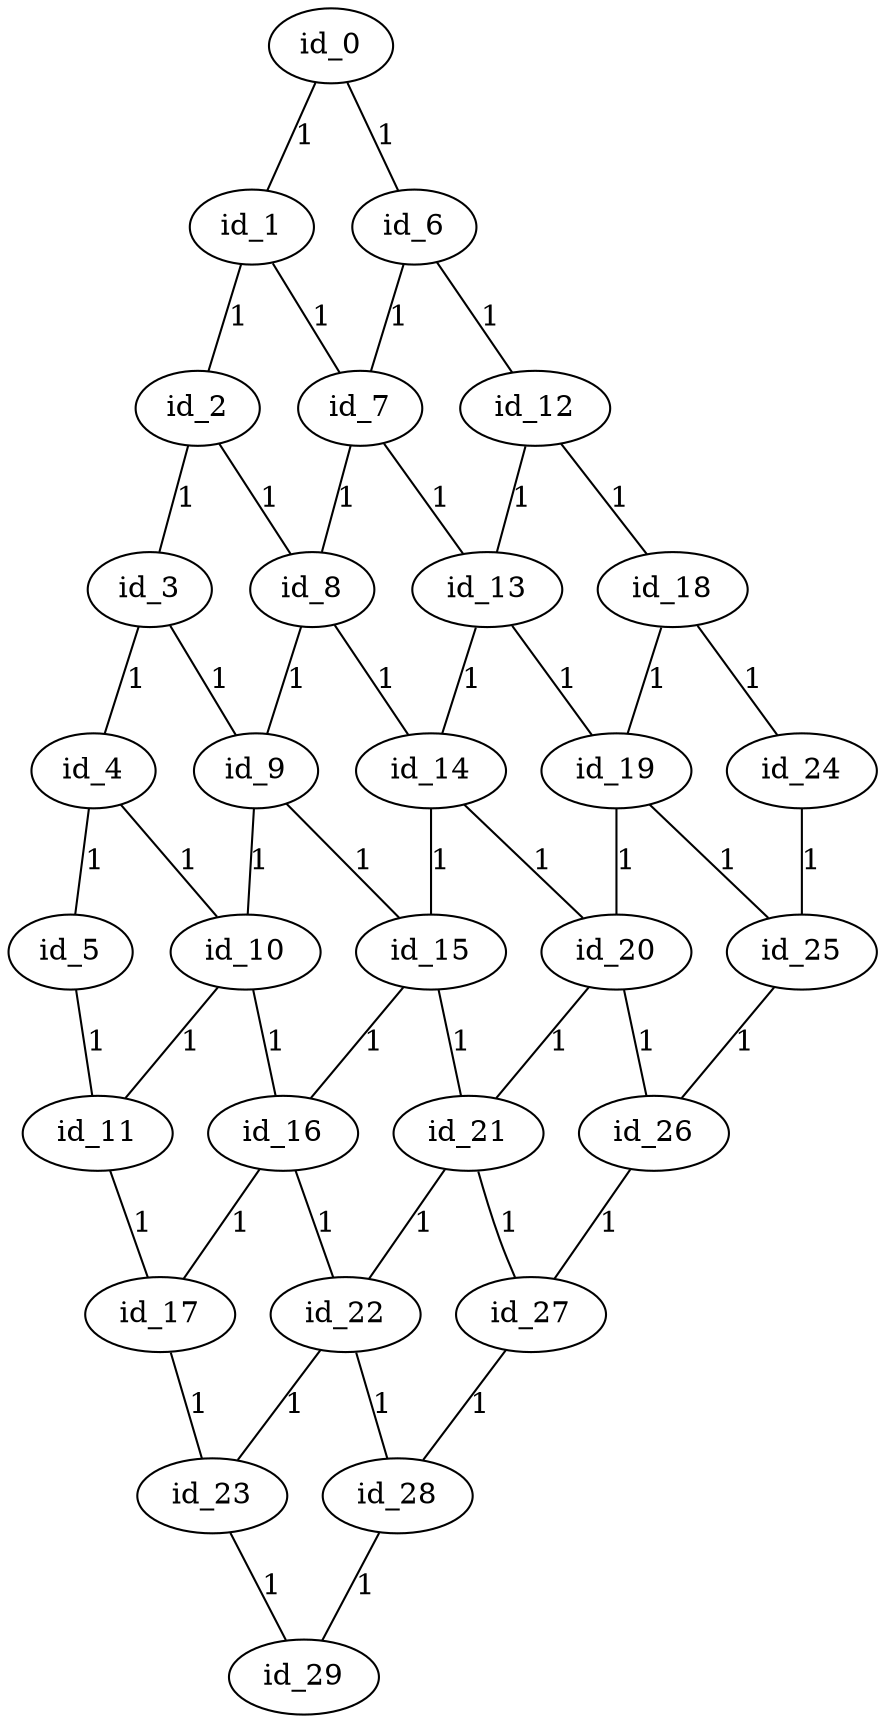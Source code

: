 graph GR{
id_0;
id_1;
id_2;
id_3;
id_4;
id_5;
id_6;
id_7;
id_8;
id_9;
id_10;
id_11;
id_12;
id_13;
id_14;
id_15;
id_16;
id_17;
id_18;
id_19;
id_20;
id_21;
id_22;
id_23;
id_24;
id_25;
id_26;
id_27;
id_28;
id_29;
id_0--id_1[label=1];
id_1--id_2[label=1];
id_2--id_3[label=1];
id_3--id_4[label=1];
id_4--id_5[label=1];
id_6--id_7[label=1];
id_7--id_8[label=1];
id_8--id_9[label=1];
id_9--id_10[label=1];
id_10--id_11[label=1];
id_12--id_13[label=1];
id_13--id_14[label=1];
id_14--id_15[label=1];
id_15--id_16[label=1];
id_16--id_17[label=1];
id_18--id_19[label=1];
id_19--id_20[label=1];
id_20--id_21[label=1];
id_21--id_22[label=1];
id_22--id_23[label=1];
id_24--id_25[label=1];
id_25--id_26[label=1];
id_26--id_27[label=1];
id_27--id_28[label=1];
id_28--id_29[label=1];
id_0--id_6[label=1];
id_1--id_7[label=1];
id_2--id_8[label=1];
id_3--id_9[label=1];
id_4--id_10[label=1];
id_5--id_11[label=1];
id_6--id_12[label=1];
id_7--id_13[label=1];
id_8--id_14[label=1];
id_9--id_15[label=1];
id_10--id_16[label=1];
id_11--id_17[label=1];
id_12--id_18[label=1];
id_13--id_19[label=1];
id_14--id_20[label=1];
id_15--id_21[label=1];
id_16--id_22[label=1];
id_17--id_23[label=1];
id_18--id_24[label=1];
id_19--id_25[label=1];
id_20--id_26[label=1];
id_21--id_27[label=1];
id_22--id_28[label=1];
id_23--id_29[label=1];
}